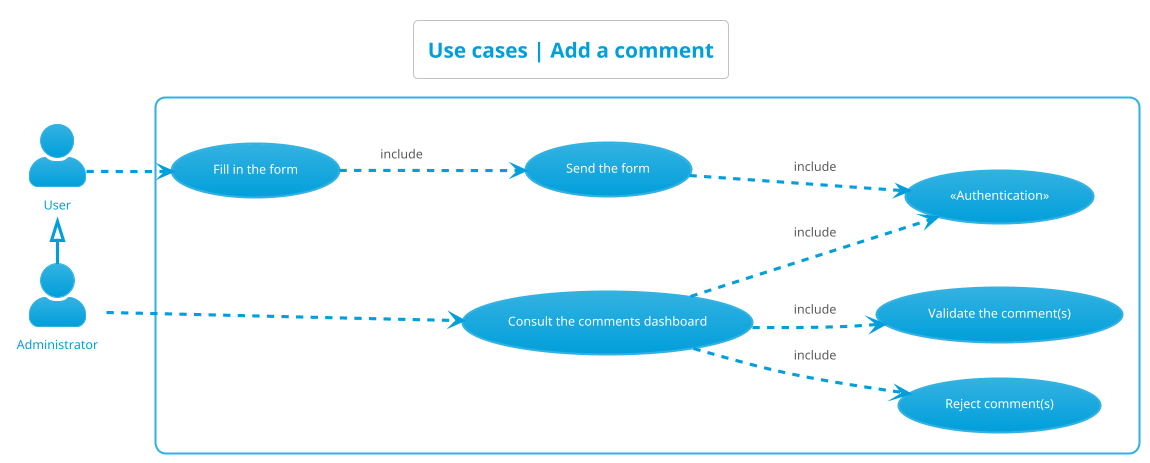 @startuml use_cases__add_comment
left to right direction
skinparam actorStyle Awesome
!theme bluegray
skinparam backgroundcolor White

'Titre'
title Use cases | Add a comment

'Acteurs'
actor "User" as Utilisateur
actor "Administrator" as Administrateur
Utilisateur <|- Administrateur

'Rectangle'
rectangle {
    'Authentification'
    "«Authentication»" as (Authentification)

    'Utilisateur'
    "Fill in the form" as (RemplirFormulaire)
    "Send the form" as (EnvoyerFormulaire)

    'Administrateur'
    "Consult the comments dashboard" as (ConsulterTDBCommentaires)
    "Reject comment(s)" as (RefuserCommentaire)
    "Validate the comment(s)" as (ValiderCommentaire)

    'Déroulement'
    :Utilisateur: -.> (RemplirFormulaire)
    (RemplirFormulaire) -.> (EnvoyerFormulaire) : include
    (EnvoyerFormulaire) -.> (Authentification) : include
    :Administrateur: -.> (ConsulterTDBCommentaires)
    (ConsulterTDBCommentaires) -.> (ValiderCommentaire) : include
    (ConsulterTDBCommentaires) -.> (RefuserCommentaire) : include
    (ConsulterTDBCommentaires) -.> (Authentification) : include
}
@enduml